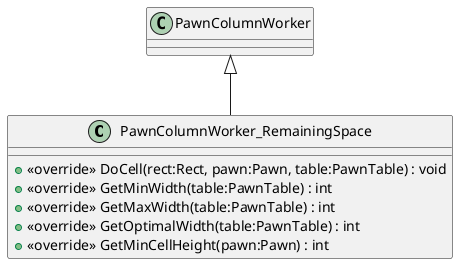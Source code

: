 @startuml
class PawnColumnWorker_RemainingSpace {
    + <<override>> DoCell(rect:Rect, pawn:Pawn, table:PawnTable) : void
    + <<override>> GetMinWidth(table:PawnTable) : int
    + <<override>> GetMaxWidth(table:PawnTable) : int
    + <<override>> GetOptimalWidth(table:PawnTable) : int
    + <<override>> GetMinCellHeight(pawn:Pawn) : int
}
PawnColumnWorker <|-- PawnColumnWorker_RemainingSpace
@enduml
